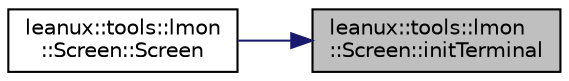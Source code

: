 digraph "leanux::tools::lmon::Screen::initTerminal"
{
 // LATEX_PDF_SIZE
  bgcolor="transparent";
  edge [fontname="Helvetica",fontsize="10",labelfontname="Helvetica",labelfontsize="10"];
  node [fontname="Helvetica",fontsize="10",shape=record];
  rankdir="RL";
  Node1 [label="leanux::tools::lmon\l::Screen::initTerminal",height=0.2,width=0.4,color="black", fillcolor="grey75", style="filled", fontcolor="black",tooltip="Initialize and start the ncurses Screen."];
  Node1 -> Node2 [dir="back",color="midnightblue",fontsize="10",style="solid",fontname="Helvetica"];
  Node2 [label="leanux::tools::lmon\l::Screen::Screen",height=0.2,width=0.4,color="black",URL="$classleanux_1_1tools_1_1lmon_1_1Screen.html#a5fceabd599c083204cf4fc2014694403",tooltip="Constructor."];
}
